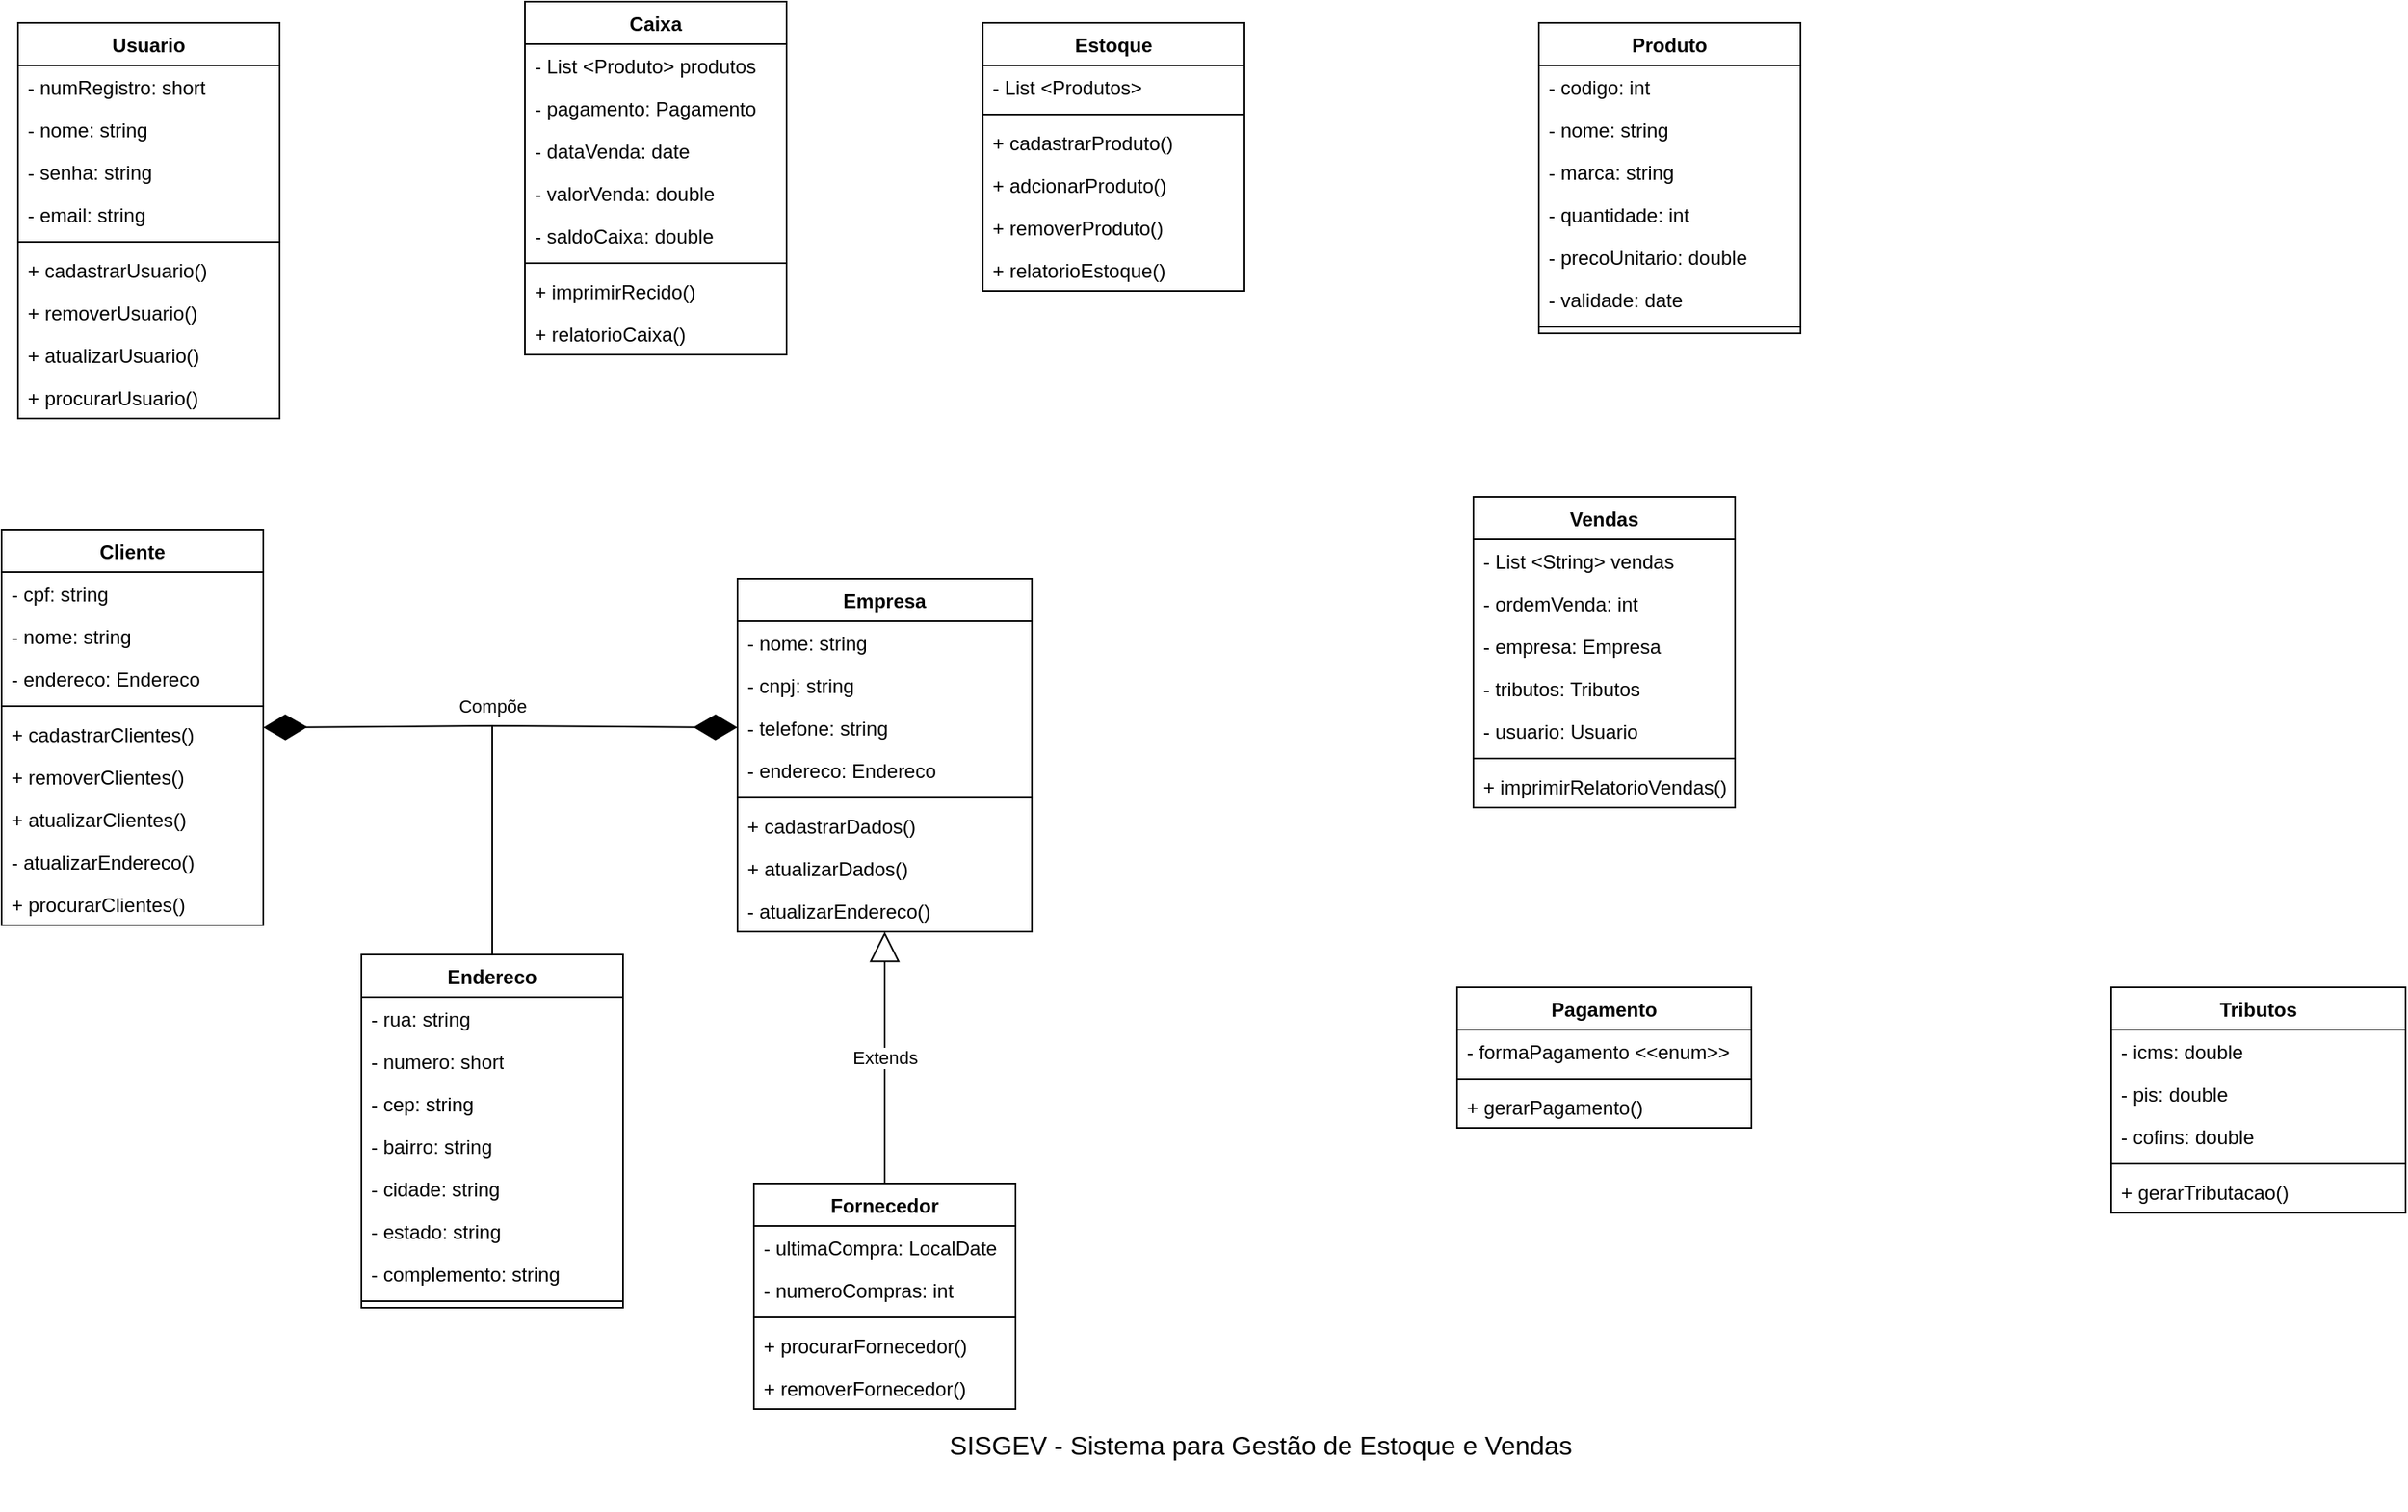 <mxfile version="24.2.5" type="device">
  <diagram name="Página-1" id="ttXTV0nuph1amWZl_N1X">
    <mxGraphModel dx="2022" dy="697" grid="1" gridSize="10" guides="1" tooltips="1" connect="1" arrows="1" fold="1" page="1" pageScale="1" pageWidth="827" pageHeight="1169" math="0" shadow="0">
      <root>
        <mxCell id="0" />
        <mxCell id="1" parent="0" />
        <mxCell id="R9EaCqI3CkqfUFcDq09_-9" value="Produto" style="swimlane;fontStyle=1;align=center;verticalAlign=top;childLayout=stackLayout;horizontal=1;startSize=26;horizontalStack=0;resizeParent=1;resizeParentMax=0;resizeLast=0;collapsible=1;marginBottom=0;whiteSpace=wrap;html=1;" parent="1" vertex="1">
          <mxGeometry x="170" y="40" width="160" height="190" as="geometry" />
        </mxCell>
        <mxCell id="R9EaCqI3CkqfUFcDq09_-10" value="- codigo: int" style="text;strokeColor=none;fillColor=none;align=left;verticalAlign=top;spacingLeft=4;spacingRight=4;overflow=hidden;rotatable=0;points=[[0,0.5],[1,0.5]];portConstraint=eastwest;whiteSpace=wrap;html=1;" parent="R9EaCqI3CkqfUFcDq09_-9" vertex="1">
          <mxGeometry y="26" width="160" height="26" as="geometry" />
        </mxCell>
        <mxCell id="R9EaCqI3CkqfUFcDq09_-13" value="- nome: string" style="text;strokeColor=none;fillColor=none;align=left;verticalAlign=top;spacingLeft=4;spacingRight=4;overflow=hidden;rotatable=0;points=[[0,0.5],[1,0.5]];portConstraint=eastwest;whiteSpace=wrap;html=1;" parent="R9EaCqI3CkqfUFcDq09_-9" vertex="1">
          <mxGeometry y="52" width="160" height="26" as="geometry" />
        </mxCell>
        <mxCell id="R9EaCqI3CkqfUFcDq09_-14" value="- marca: string" style="text;strokeColor=none;fillColor=none;align=left;verticalAlign=top;spacingLeft=4;spacingRight=4;overflow=hidden;rotatable=0;points=[[0,0.5],[1,0.5]];portConstraint=eastwest;whiteSpace=wrap;html=1;" parent="R9EaCqI3CkqfUFcDq09_-9" vertex="1">
          <mxGeometry y="78" width="160" height="26" as="geometry" />
        </mxCell>
        <mxCell id="R9EaCqI3CkqfUFcDq09_-15" value="- quantidade: int" style="text;strokeColor=none;fillColor=none;align=left;verticalAlign=top;spacingLeft=4;spacingRight=4;overflow=hidden;rotatable=0;points=[[0,0.5],[1,0.5]];portConstraint=eastwest;whiteSpace=wrap;html=1;" parent="R9EaCqI3CkqfUFcDq09_-9" vertex="1">
          <mxGeometry y="104" width="160" height="26" as="geometry" />
        </mxCell>
        <mxCell id="R9EaCqI3CkqfUFcDq09_-16" value="- precoUnitario: double" style="text;strokeColor=none;fillColor=none;align=left;verticalAlign=top;spacingLeft=4;spacingRight=4;overflow=hidden;rotatable=0;points=[[0,0.5],[1,0.5]];portConstraint=eastwest;whiteSpace=wrap;html=1;" parent="R9EaCqI3CkqfUFcDq09_-9" vertex="1">
          <mxGeometry y="130" width="160" height="26" as="geometry" />
        </mxCell>
        <mxCell id="R9EaCqI3CkqfUFcDq09_-17" value="- validade: date" style="text;strokeColor=none;fillColor=none;align=left;verticalAlign=top;spacingLeft=4;spacingRight=4;overflow=hidden;rotatable=0;points=[[0,0.5],[1,0.5]];portConstraint=eastwest;whiteSpace=wrap;html=1;" parent="R9EaCqI3CkqfUFcDq09_-9" vertex="1">
          <mxGeometry y="156" width="160" height="26" as="geometry" />
        </mxCell>
        <mxCell id="R9EaCqI3CkqfUFcDq09_-11" value="" style="line;strokeWidth=1;fillColor=none;align=left;verticalAlign=middle;spacingTop=-1;spacingLeft=3;spacingRight=3;rotatable=0;labelPosition=right;points=[];portConstraint=eastwest;strokeColor=inherit;" parent="R9EaCqI3CkqfUFcDq09_-9" vertex="1">
          <mxGeometry y="182" width="160" height="8" as="geometry" />
        </mxCell>
        <mxCell id="R9EaCqI3CkqfUFcDq09_-18" value="Estoque" style="swimlane;fontStyle=1;align=center;verticalAlign=top;childLayout=stackLayout;horizontal=1;startSize=26;horizontalStack=0;resizeParent=1;resizeParentMax=0;resizeLast=0;collapsible=1;marginBottom=0;whiteSpace=wrap;html=1;" parent="1" vertex="1">
          <mxGeometry x="-170" y="40" width="160" height="164" as="geometry" />
        </mxCell>
        <mxCell id="R9EaCqI3CkqfUFcDq09_-19" value="- List &amp;lt;Produtos&amp;gt;" style="text;strokeColor=none;fillColor=none;align=left;verticalAlign=top;spacingLeft=4;spacingRight=4;overflow=hidden;rotatable=0;points=[[0,0.5],[1,0.5]];portConstraint=eastwest;whiteSpace=wrap;html=1;" parent="R9EaCqI3CkqfUFcDq09_-18" vertex="1">
          <mxGeometry y="26" width="160" height="26" as="geometry" />
        </mxCell>
        <mxCell id="R9EaCqI3CkqfUFcDq09_-25" value="" style="line;strokeWidth=1;fillColor=none;align=left;verticalAlign=middle;spacingTop=-1;spacingLeft=3;spacingRight=3;rotatable=0;labelPosition=right;points=[];portConstraint=eastwest;strokeColor=inherit;" parent="R9EaCqI3CkqfUFcDq09_-18" vertex="1">
          <mxGeometry y="52" width="160" height="8" as="geometry" />
        </mxCell>
        <mxCell id="R9EaCqI3CkqfUFcDq09_-26" value="+ cadastrarProduto()" style="text;strokeColor=none;fillColor=none;align=left;verticalAlign=top;spacingLeft=4;spacingRight=4;overflow=hidden;rotatable=0;points=[[0,0.5],[1,0.5]];portConstraint=eastwest;whiteSpace=wrap;html=1;" parent="R9EaCqI3CkqfUFcDq09_-18" vertex="1">
          <mxGeometry y="60" width="160" height="26" as="geometry" />
        </mxCell>
        <mxCell id="R9EaCqI3CkqfUFcDq09_-27" value="+ adcionarProduto()" style="text;strokeColor=none;fillColor=none;align=left;verticalAlign=top;spacingLeft=4;spacingRight=4;overflow=hidden;rotatable=0;points=[[0,0.5],[1,0.5]];portConstraint=eastwest;whiteSpace=wrap;html=1;" parent="R9EaCqI3CkqfUFcDq09_-18" vertex="1">
          <mxGeometry y="86" width="160" height="26" as="geometry" />
        </mxCell>
        <mxCell id="R9EaCqI3CkqfUFcDq09_-28" value="+ removerProduto()" style="text;strokeColor=none;fillColor=none;align=left;verticalAlign=top;spacingLeft=4;spacingRight=4;overflow=hidden;rotatable=0;points=[[0,0.5],[1,0.5]];portConstraint=eastwest;whiteSpace=wrap;html=1;" parent="R9EaCqI3CkqfUFcDq09_-18" vertex="1">
          <mxGeometry y="112" width="160" height="26" as="geometry" />
        </mxCell>
        <mxCell id="R9EaCqI3CkqfUFcDq09_-29" value="+ relatorioEstoque()" style="text;strokeColor=none;fillColor=none;align=left;verticalAlign=top;spacingLeft=4;spacingRight=4;overflow=hidden;rotatable=0;points=[[0,0.5],[1,0.5]];portConstraint=eastwest;whiteSpace=wrap;html=1;" parent="R9EaCqI3CkqfUFcDq09_-18" vertex="1">
          <mxGeometry y="138" width="160" height="26" as="geometry" />
        </mxCell>
        <mxCell id="R9EaCqI3CkqfUFcDq09_-30" value="Vendas" style="swimlane;fontStyle=1;align=center;verticalAlign=top;childLayout=stackLayout;horizontal=1;startSize=26;horizontalStack=0;resizeParent=1;resizeParentMax=0;resizeLast=0;collapsible=1;marginBottom=0;whiteSpace=wrap;html=1;" parent="1" vertex="1">
          <mxGeometry x="130" y="330" width="160" height="190" as="geometry">
            <mxRectangle x="380" y="400" width="80" height="30" as="alternateBounds" />
          </mxGeometry>
        </mxCell>
        <mxCell id="R9EaCqI3CkqfUFcDq09_-31" value="- List &amp;lt;String&amp;gt; vendas&amp;nbsp;" style="text;strokeColor=none;fillColor=none;align=left;verticalAlign=top;spacingLeft=4;spacingRight=4;overflow=hidden;rotatable=0;points=[[0,0.5],[1,0.5]];portConstraint=eastwest;whiteSpace=wrap;html=1;" parent="R9EaCqI3CkqfUFcDq09_-30" vertex="1">
          <mxGeometry y="26" width="160" height="26" as="geometry" />
        </mxCell>
        <mxCell id="R9EaCqI3CkqfUFcDq09_-33" value="- ordemVenda: int" style="text;strokeColor=none;fillColor=none;align=left;verticalAlign=top;spacingLeft=4;spacingRight=4;overflow=hidden;rotatable=0;points=[[0,0.5],[1,0.5]];portConstraint=eastwest;whiteSpace=wrap;html=1;" parent="R9EaCqI3CkqfUFcDq09_-30" vertex="1">
          <mxGeometry y="52" width="160" height="26" as="geometry" />
        </mxCell>
        <mxCell id="R9EaCqI3CkqfUFcDq09_-103" value="- empresa: Empresa" style="text;strokeColor=none;fillColor=none;align=left;verticalAlign=top;spacingLeft=4;spacingRight=4;overflow=hidden;rotatable=0;points=[[0,0.5],[1,0.5]];portConstraint=eastwest;whiteSpace=wrap;html=1;" parent="R9EaCqI3CkqfUFcDq09_-30" vertex="1">
          <mxGeometry y="78" width="160" height="26" as="geometry" />
        </mxCell>
        <mxCell id="R9EaCqI3CkqfUFcDq09_-104" value="- tributos: Tributos" style="text;strokeColor=none;fillColor=none;align=left;verticalAlign=top;spacingLeft=4;spacingRight=4;overflow=hidden;rotatable=0;points=[[0,0.5],[1,0.5]];portConstraint=eastwest;whiteSpace=wrap;html=1;" parent="R9EaCqI3CkqfUFcDq09_-30" vertex="1">
          <mxGeometry y="104" width="160" height="26" as="geometry" />
        </mxCell>
        <mxCell id="R9EaCqI3CkqfUFcDq09_-105" value="- usuario: Usuario" style="text;strokeColor=none;fillColor=none;align=left;verticalAlign=top;spacingLeft=4;spacingRight=4;overflow=hidden;rotatable=0;points=[[0,0.5],[1,0.5]];portConstraint=eastwest;whiteSpace=wrap;html=1;" parent="R9EaCqI3CkqfUFcDq09_-30" vertex="1">
          <mxGeometry y="130" width="160" height="26" as="geometry" />
        </mxCell>
        <mxCell id="R9EaCqI3CkqfUFcDq09_-37" value="" style="line;strokeWidth=1;fillColor=none;align=left;verticalAlign=middle;spacingTop=-1;spacingLeft=3;spacingRight=3;rotatable=0;labelPosition=right;points=[];portConstraint=eastwest;strokeColor=inherit;" parent="R9EaCqI3CkqfUFcDq09_-30" vertex="1">
          <mxGeometry y="156" width="160" height="8" as="geometry" />
        </mxCell>
        <mxCell id="R9EaCqI3CkqfUFcDq09_-101" value="+ imprimirRelatorioVendas()" style="text;strokeColor=none;fillColor=none;align=left;verticalAlign=top;spacingLeft=4;spacingRight=4;overflow=hidden;rotatable=0;points=[[0,0.5],[1,0.5]];portConstraint=eastwest;whiteSpace=wrap;html=1;" parent="R9EaCqI3CkqfUFcDq09_-30" vertex="1">
          <mxGeometry y="164" width="160" height="26" as="geometry" />
        </mxCell>
        <mxCell id="R9EaCqI3CkqfUFcDq09_-38" value="Usuario" style="swimlane;fontStyle=1;align=center;verticalAlign=top;childLayout=stackLayout;horizontal=1;startSize=26;horizontalStack=0;resizeParent=1;resizeParentMax=0;resizeLast=0;collapsible=1;marginBottom=0;whiteSpace=wrap;html=1;" parent="1" vertex="1">
          <mxGeometry x="-760" y="40" width="160" height="242" as="geometry" />
        </mxCell>
        <mxCell id="R9EaCqI3CkqfUFcDq09_-39" value="- numRegistro: short" style="text;strokeColor=none;fillColor=none;align=left;verticalAlign=top;spacingLeft=4;spacingRight=4;overflow=hidden;rotatable=0;points=[[0,0.5],[1,0.5]];portConstraint=eastwest;whiteSpace=wrap;html=1;" parent="R9EaCqI3CkqfUFcDq09_-38" vertex="1">
          <mxGeometry y="26" width="160" height="26" as="geometry" />
        </mxCell>
        <mxCell id="R9EaCqI3CkqfUFcDq09_-40" value="- nome: string" style="text;strokeColor=none;fillColor=none;align=left;verticalAlign=top;spacingLeft=4;spacingRight=4;overflow=hidden;rotatable=0;points=[[0,0.5],[1,0.5]];portConstraint=eastwest;whiteSpace=wrap;html=1;" parent="R9EaCqI3CkqfUFcDq09_-38" vertex="1">
          <mxGeometry y="52" width="160" height="26" as="geometry" />
        </mxCell>
        <mxCell id="R9EaCqI3CkqfUFcDq09_-41" value="- senha: string" style="text;strokeColor=none;fillColor=none;align=left;verticalAlign=top;spacingLeft=4;spacingRight=4;overflow=hidden;rotatable=0;points=[[0,0.5],[1,0.5]];portConstraint=eastwest;whiteSpace=wrap;html=1;" parent="R9EaCqI3CkqfUFcDq09_-38" vertex="1">
          <mxGeometry y="78" width="160" height="26" as="geometry" />
        </mxCell>
        <mxCell id="R9EaCqI3CkqfUFcDq09_-42" value="- email: string" style="text;strokeColor=none;fillColor=none;align=left;verticalAlign=top;spacingLeft=4;spacingRight=4;overflow=hidden;rotatable=0;points=[[0,0.5],[1,0.5]];portConstraint=eastwest;whiteSpace=wrap;html=1;" parent="R9EaCqI3CkqfUFcDq09_-38" vertex="1">
          <mxGeometry y="104" width="160" height="26" as="geometry" />
        </mxCell>
        <mxCell id="R9EaCqI3CkqfUFcDq09_-45" value="" style="line;strokeWidth=1;fillColor=none;align=left;verticalAlign=middle;spacingTop=-1;spacingLeft=3;spacingRight=3;rotatable=0;labelPosition=right;points=[];portConstraint=eastwest;strokeColor=inherit;" parent="R9EaCqI3CkqfUFcDq09_-38" vertex="1">
          <mxGeometry y="130" width="160" height="8" as="geometry" />
        </mxCell>
        <mxCell id="R9EaCqI3CkqfUFcDq09_-44" value="+ cadastrarUsuario()" style="text;strokeColor=none;fillColor=none;align=left;verticalAlign=top;spacingLeft=4;spacingRight=4;overflow=hidden;rotatable=0;points=[[0,0.5],[1,0.5]];portConstraint=eastwest;whiteSpace=wrap;html=1;" parent="R9EaCqI3CkqfUFcDq09_-38" vertex="1">
          <mxGeometry y="138" width="160" height="26" as="geometry" />
        </mxCell>
        <mxCell id="R9EaCqI3CkqfUFcDq09_-47" value="+ removerUsuario()" style="text;strokeColor=none;fillColor=none;align=left;verticalAlign=top;spacingLeft=4;spacingRight=4;overflow=hidden;rotatable=0;points=[[0,0.5],[1,0.5]];portConstraint=eastwest;whiteSpace=wrap;html=1;" parent="R9EaCqI3CkqfUFcDq09_-38" vertex="1">
          <mxGeometry y="164" width="160" height="26" as="geometry" />
        </mxCell>
        <mxCell id="wmjHUuSEua3p-m9nZobe-1" value="+ atualizarUsuario()" style="text;strokeColor=none;fillColor=none;align=left;verticalAlign=top;spacingLeft=4;spacingRight=4;overflow=hidden;rotatable=0;points=[[0,0.5],[1,0.5]];portConstraint=eastwest;whiteSpace=wrap;html=1;" vertex="1" parent="R9EaCqI3CkqfUFcDq09_-38">
          <mxGeometry y="190" width="160" height="26" as="geometry" />
        </mxCell>
        <mxCell id="wmjHUuSEua3p-m9nZobe-2" value="+ procurarUsuario()" style="text;strokeColor=none;fillColor=none;align=left;verticalAlign=top;spacingLeft=4;spacingRight=4;overflow=hidden;rotatable=0;points=[[0,0.5],[1,0.5]];portConstraint=eastwest;whiteSpace=wrap;html=1;" vertex="1" parent="R9EaCqI3CkqfUFcDq09_-38">
          <mxGeometry y="216" width="160" height="26" as="geometry" />
        </mxCell>
        <mxCell id="R9EaCqI3CkqfUFcDq09_-48" value="Caixa" style="swimlane;fontStyle=1;align=center;verticalAlign=top;childLayout=stackLayout;horizontal=1;startSize=26;horizontalStack=0;resizeParent=1;resizeParentMax=0;resizeLast=0;collapsible=1;marginBottom=0;whiteSpace=wrap;html=1;" parent="1" vertex="1">
          <mxGeometry x="-450" y="27" width="160" height="216" as="geometry" />
        </mxCell>
        <mxCell id="R9EaCqI3CkqfUFcDq09_-32" value="- List &amp;lt;Produto&amp;gt; produtos" style="text;strokeColor=none;fillColor=none;align=left;verticalAlign=top;spacingLeft=4;spacingRight=4;overflow=hidden;rotatable=0;points=[[0,0.5],[1,0.5]];portConstraint=eastwest;whiteSpace=wrap;html=1;" parent="R9EaCqI3CkqfUFcDq09_-48" vertex="1">
          <mxGeometry y="26" width="160" height="26" as="geometry" />
        </mxCell>
        <mxCell id="R9EaCqI3CkqfUFcDq09_-102" value="- pagamento: Pagamento" style="text;strokeColor=none;fillColor=none;align=left;verticalAlign=top;spacingLeft=4;spacingRight=4;overflow=hidden;rotatable=0;points=[[0,0.5],[1,0.5]];portConstraint=eastwest;whiteSpace=wrap;html=1;" parent="R9EaCqI3CkqfUFcDq09_-48" vertex="1">
          <mxGeometry y="52" width="160" height="26" as="geometry" />
        </mxCell>
        <mxCell id="R9EaCqI3CkqfUFcDq09_-107" value="- dataVenda: date" style="text;strokeColor=none;fillColor=none;align=left;verticalAlign=top;spacingLeft=4;spacingRight=4;overflow=hidden;rotatable=0;points=[[0,0.5],[1,0.5]];portConstraint=eastwest;whiteSpace=wrap;html=1;" parent="R9EaCqI3CkqfUFcDq09_-48" vertex="1">
          <mxGeometry y="78" width="160" height="26" as="geometry" />
        </mxCell>
        <mxCell id="R9EaCqI3CkqfUFcDq09_-106" value="- valorVenda: double" style="text;strokeColor=none;fillColor=none;align=left;verticalAlign=top;spacingLeft=4;spacingRight=4;overflow=hidden;rotatable=0;points=[[0,0.5],[1,0.5]];portConstraint=eastwest;whiteSpace=wrap;html=1;" parent="R9EaCqI3CkqfUFcDq09_-48" vertex="1">
          <mxGeometry y="104" width="160" height="26" as="geometry" />
        </mxCell>
        <mxCell id="R9EaCqI3CkqfUFcDq09_-49" value="- saldoCaixa: double" style="text;strokeColor=none;fillColor=none;align=left;verticalAlign=top;spacingLeft=4;spacingRight=4;overflow=hidden;rotatable=0;points=[[0,0.5],[1,0.5]];portConstraint=eastwest;whiteSpace=wrap;html=1;" parent="R9EaCqI3CkqfUFcDq09_-48" vertex="1">
          <mxGeometry y="130" width="160" height="26" as="geometry" />
        </mxCell>
        <mxCell id="R9EaCqI3CkqfUFcDq09_-53" value="" style="line;strokeWidth=1;fillColor=none;align=left;verticalAlign=middle;spacingTop=-1;spacingLeft=3;spacingRight=3;rotatable=0;labelPosition=right;points=[];portConstraint=eastwest;strokeColor=inherit;" parent="R9EaCqI3CkqfUFcDq09_-48" vertex="1">
          <mxGeometry y="156" width="160" height="8" as="geometry" />
        </mxCell>
        <mxCell id="R9EaCqI3CkqfUFcDq09_-100" value="+ imprimirRecido()" style="text;strokeColor=none;fillColor=none;align=left;verticalAlign=top;spacingLeft=4;spacingRight=4;overflow=hidden;rotatable=0;points=[[0,0.5],[1,0.5]];portConstraint=eastwest;whiteSpace=wrap;html=1;" parent="R9EaCqI3CkqfUFcDq09_-48" vertex="1">
          <mxGeometry y="164" width="160" height="26" as="geometry" />
        </mxCell>
        <mxCell id="R9EaCqI3CkqfUFcDq09_-54" value="+ relatorioCaixa()" style="text;strokeColor=none;fillColor=none;align=left;verticalAlign=top;spacingLeft=4;spacingRight=4;overflow=hidden;rotatable=0;points=[[0,0.5],[1,0.5]];portConstraint=eastwest;whiteSpace=wrap;html=1;" parent="R9EaCqI3CkqfUFcDq09_-48" vertex="1">
          <mxGeometry y="190" width="160" height="26" as="geometry" />
        </mxCell>
        <mxCell id="R9EaCqI3CkqfUFcDq09_-56" value="Empresa" style="swimlane;fontStyle=1;align=center;verticalAlign=top;childLayout=stackLayout;horizontal=1;startSize=26;horizontalStack=0;resizeParent=1;resizeParentMax=0;resizeLast=0;collapsible=1;marginBottom=0;whiteSpace=wrap;html=1;" parent="1" vertex="1">
          <mxGeometry x="-320" y="380" width="180" height="216" as="geometry" />
        </mxCell>
        <mxCell id="wmjHUuSEua3p-m9nZobe-8" value="- nome: string" style="text;strokeColor=none;fillColor=none;align=left;verticalAlign=top;spacingLeft=4;spacingRight=4;overflow=hidden;rotatable=0;points=[[0,0.5],[1,0.5]];portConstraint=eastwest;whiteSpace=wrap;html=1;" vertex="1" parent="R9EaCqI3CkqfUFcDq09_-56">
          <mxGeometry y="26" width="180" height="26" as="geometry" />
        </mxCell>
        <mxCell id="R9EaCqI3CkqfUFcDq09_-57" value="- cnpj: string" style="text;strokeColor=none;fillColor=none;align=left;verticalAlign=top;spacingLeft=4;spacingRight=4;overflow=hidden;rotatable=0;points=[[0,0.5],[1,0.5]];portConstraint=eastwest;whiteSpace=wrap;html=1;" parent="R9EaCqI3CkqfUFcDq09_-56" vertex="1">
          <mxGeometry y="52" width="180" height="26" as="geometry" />
        </mxCell>
        <mxCell id="R9EaCqI3CkqfUFcDq09_-61" value="- telefone: string" style="text;strokeColor=none;fillColor=none;align=left;verticalAlign=top;spacingLeft=4;spacingRight=4;overflow=hidden;rotatable=0;points=[[0,0.5],[1,0.5]];portConstraint=eastwest;whiteSpace=wrap;html=1;" parent="R9EaCqI3CkqfUFcDq09_-56" vertex="1">
          <mxGeometry y="78" width="180" height="26" as="geometry" />
        </mxCell>
        <mxCell id="R9EaCqI3CkqfUFcDq09_-62" value="- endereco: Endereco" style="text;strokeColor=none;fillColor=none;align=left;verticalAlign=top;spacingLeft=4;spacingRight=4;overflow=hidden;rotatable=0;points=[[0,0.5],[1,0.5]];portConstraint=eastwest;whiteSpace=wrap;html=1;" parent="R9EaCqI3CkqfUFcDq09_-56" vertex="1">
          <mxGeometry y="104" width="180" height="26" as="geometry" />
        </mxCell>
        <mxCell id="R9EaCqI3CkqfUFcDq09_-58" value="" style="line;strokeWidth=1;fillColor=none;align=left;verticalAlign=middle;spacingTop=-1;spacingLeft=3;spacingRight=3;rotatable=0;labelPosition=right;points=[];portConstraint=eastwest;strokeColor=inherit;" parent="R9EaCqI3CkqfUFcDq09_-56" vertex="1">
          <mxGeometry y="130" width="180" height="8" as="geometry" />
        </mxCell>
        <mxCell id="wmjHUuSEua3p-m9nZobe-3" value="+ cadastrarDados()" style="text;strokeColor=none;fillColor=none;align=left;verticalAlign=top;spacingLeft=4;spacingRight=4;overflow=hidden;rotatable=0;points=[[0,0.5],[1,0.5]];portConstraint=eastwest;whiteSpace=wrap;html=1;" vertex="1" parent="R9EaCqI3CkqfUFcDq09_-56">
          <mxGeometry y="138" width="180" height="26" as="geometry" />
        </mxCell>
        <mxCell id="wmjHUuSEua3p-m9nZobe-5" value="+ atualizarDados&lt;span style=&quot;background-color: initial;&quot;&gt;()&lt;/span&gt;" style="text;strokeColor=none;fillColor=none;align=left;verticalAlign=top;spacingLeft=4;spacingRight=4;overflow=hidden;rotatable=0;points=[[0,0.5],[1,0.5]];portConstraint=eastwest;whiteSpace=wrap;html=1;" vertex="1" parent="R9EaCqI3CkqfUFcDq09_-56">
          <mxGeometry y="164" width="180" height="26" as="geometry" />
        </mxCell>
        <mxCell id="wmjHUuSEua3p-m9nZobe-21" value="-&lt;span style=&quot;background-color: initial;&quot;&gt;&amp;nbsp;atualizarEndereco()&lt;/span&gt;" style="text;strokeColor=none;fillColor=none;align=left;verticalAlign=top;spacingLeft=4;spacingRight=4;overflow=hidden;rotatable=0;points=[[0,0.5],[1,0.5]];portConstraint=eastwest;whiteSpace=wrap;html=1;" vertex="1" parent="R9EaCqI3CkqfUFcDq09_-56">
          <mxGeometry y="190" width="180" height="26" as="geometry" />
        </mxCell>
        <mxCell id="R9EaCqI3CkqfUFcDq09_-60" value="&lt;div style=&quot;font-size: 16px;&quot;&gt;SISGEV - Sistema para Gestão de Estoque e Vendas&lt;/div&gt;&lt;div style=&quot;font-size: 16px;&quot;&gt;&lt;br style=&quot;font-size: 16px;&quot;&gt;&lt;/div&gt;" style="text;html=1;align=center;verticalAlign=middle;whiteSpace=wrap;rounded=0;fontSize=16;" parent="1" vertex="1">
          <mxGeometry x="-300" y="890" width="600" height="60" as="geometry" />
        </mxCell>
        <mxCell id="R9EaCqI3CkqfUFcDq09_-69" value="Endereco" style="swimlane;fontStyle=1;align=center;verticalAlign=top;childLayout=stackLayout;horizontal=1;startSize=26;horizontalStack=0;resizeParent=1;resizeParentMax=0;resizeLast=0;collapsible=1;marginBottom=0;whiteSpace=wrap;html=1;" parent="1" vertex="1">
          <mxGeometry x="-550" y="610" width="160" height="216" as="geometry">
            <mxRectangle x="380" y="400" width="80" height="30" as="alternateBounds" />
          </mxGeometry>
        </mxCell>
        <mxCell id="R9EaCqI3CkqfUFcDq09_-70" value="- rua: string&amp;nbsp;" style="text;strokeColor=none;fillColor=none;align=left;verticalAlign=top;spacingLeft=4;spacingRight=4;overflow=hidden;rotatable=0;points=[[0,0.5],[1,0.5]];portConstraint=eastwest;whiteSpace=wrap;html=1;" parent="R9EaCqI3CkqfUFcDq09_-69" vertex="1">
          <mxGeometry y="26" width="160" height="26" as="geometry" />
        </mxCell>
        <mxCell id="R9EaCqI3CkqfUFcDq09_-71" value="- numero: short" style="text;strokeColor=none;fillColor=none;align=left;verticalAlign=top;spacingLeft=4;spacingRight=4;overflow=hidden;rotatable=0;points=[[0,0.5],[1,0.5]];portConstraint=eastwest;whiteSpace=wrap;html=1;" parent="R9EaCqI3CkqfUFcDq09_-69" vertex="1">
          <mxGeometry y="52" width="160" height="26" as="geometry" />
        </mxCell>
        <mxCell id="R9EaCqI3CkqfUFcDq09_-72" value="- cep: string" style="text;strokeColor=none;fillColor=none;align=left;verticalAlign=top;spacingLeft=4;spacingRight=4;overflow=hidden;rotatable=0;points=[[0,0.5],[1,0.5]];portConstraint=eastwest;whiteSpace=wrap;html=1;" parent="R9EaCqI3CkqfUFcDq09_-69" vertex="1">
          <mxGeometry y="78" width="160" height="26" as="geometry" />
        </mxCell>
        <mxCell id="R9EaCqI3CkqfUFcDq09_-73" value="- bairro: string" style="text;strokeColor=none;fillColor=none;align=left;verticalAlign=top;spacingLeft=4;spacingRight=4;overflow=hidden;rotatable=0;points=[[0,0.5],[1,0.5]];portConstraint=eastwest;whiteSpace=wrap;html=1;" parent="R9EaCqI3CkqfUFcDq09_-69" vertex="1">
          <mxGeometry y="104" width="160" height="26" as="geometry" />
        </mxCell>
        <mxCell id="R9EaCqI3CkqfUFcDq09_-74" value="- cidade: string" style="text;strokeColor=none;fillColor=none;align=left;verticalAlign=top;spacingLeft=4;spacingRight=4;overflow=hidden;rotatable=0;points=[[0,0.5],[1,0.5]];portConstraint=eastwest;whiteSpace=wrap;html=1;" parent="R9EaCqI3CkqfUFcDq09_-69" vertex="1">
          <mxGeometry y="130" width="160" height="26" as="geometry" />
        </mxCell>
        <mxCell id="R9EaCqI3CkqfUFcDq09_-75" value="- estado: string" style="text;strokeColor=none;fillColor=none;align=left;verticalAlign=top;spacingLeft=4;spacingRight=4;overflow=hidden;rotatable=0;points=[[0,0.5],[1,0.5]];portConstraint=eastwest;whiteSpace=wrap;html=1;" parent="R9EaCqI3CkqfUFcDq09_-69" vertex="1">
          <mxGeometry y="156" width="160" height="26" as="geometry" />
        </mxCell>
        <mxCell id="R9EaCqI3CkqfUFcDq09_-77" value="- complemento: string" style="text;strokeColor=none;fillColor=none;align=left;verticalAlign=top;spacingLeft=4;spacingRight=4;overflow=hidden;rotatable=0;points=[[0,0.5],[1,0.5]];portConstraint=eastwest;whiteSpace=wrap;html=1;" parent="R9EaCqI3CkqfUFcDq09_-69" vertex="1">
          <mxGeometry y="182" width="160" height="26" as="geometry" />
        </mxCell>
        <mxCell id="R9EaCqI3CkqfUFcDq09_-76" value="" style="line;strokeWidth=1;fillColor=none;align=left;verticalAlign=middle;spacingTop=-1;spacingLeft=3;spacingRight=3;rotatable=0;labelPosition=right;points=[];portConstraint=eastwest;strokeColor=inherit;" parent="R9EaCqI3CkqfUFcDq09_-69" vertex="1">
          <mxGeometry y="208" width="160" height="8" as="geometry" />
        </mxCell>
        <mxCell id="R9EaCqI3CkqfUFcDq09_-78" value="Pagamento" style="swimlane;fontStyle=1;align=center;verticalAlign=top;childLayout=stackLayout;horizontal=1;startSize=26;horizontalStack=0;resizeParent=1;resizeParentMax=0;resizeLast=0;collapsible=1;marginBottom=0;whiteSpace=wrap;html=1;" parent="1" vertex="1">
          <mxGeometry x="120" y="630" width="180" height="86" as="geometry" />
        </mxCell>
        <mxCell id="R9EaCqI3CkqfUFcDq09_-79" value="- formaPagamento &amp;lt;&amp;lt;enum&amp;gt;&amp;gt;" style="text;strokeColor=none;fillColor=none;align=left;verticalAlign=top;spacingLeft=4;spacingRight=4;overflow=hidden;rotatable=0;points=[[0,0.5],[1,0.5]];portConstraint=eastwest;whiteSpace=wrap;html=1;" parent="R9EaCqI3CkqfUFcDq09_-78" vertex="1">
          <mxGeometry y="26" width="180" height="26" as="geometry" />
        </mxCell>
        <mxCell id="R9EaCqI3CkqfUFcDq09_-80" value="" style="line;strokeWidth=1;fillColor=none;align=left;verticalAlign=middle;spacingTop=-1;spacingLeft=3;spacingRight=3;rotatable=0;labelPosition=right;points=[];portConstraint=eastwest;strokeColor=inherit;" parent="R9EaCqI3CkqfUFcDq09_-78" vertex="1">
          <mxGeometry y="52" width="180" height="8" as="geometry" />
        </mxCell>
        <mxCell id="R9EaCqI3CkqfUFcDq09_-82" value="+ gerarPagamento()" style="text;strokeColor=none;fillColor=none;align=left;verticalAlign=top;spacingLeft=4;spacingRight=4;overflow=hidden;rotatable=0;points=[[0,0.5],[1,0.5]];portConstraint=eastwest;whiteSpace=wrap;html=1;" parent="R9EaCqI3CkqfUFcDq09_-78" vertex="1">
          <mxGeometry y="60" width="180" height="26" as="geometry" />
        </mxCell>
        <mxCell id="R9EaCqI3CkqfUFcDq09_-83" value="Fornecedor" style="swimlane;fontStyle=1;align=center;verticalAlign=top;childLayout=stackLayout;horizontal=1;startSize=26;horizontalStack=0;resizeParent=1;resizeParentMax=0;resizeLast=0;collapsible=1;marginBottom=0;whiteSpace=wrap;html=1;" parent="1" vertex="1">
          <mxGeometry x="-310" y="750" width="160" height="138" as="geometry" />
        </mxCell>
        <mxCell id="R9EaCqI3CkqfUFcDq09_-86" value="- ultimaCompra: LocalDate" style="text;strokeColor=none;fillColor=none;align=left;verticalAlign=top;spacingLeft=4;spacingRight=4;overflow=hidden;rotatable=0;points=[[0,0.5],[1,0.5]];portConstraint=eastwest;whiteSpace=wrap;html=1;" parent="R9EaCqI3CkqfUFcDq09_-83" vertex="1">
          <mxGeometry y="26" width="160" height="26" as="geometry" />
        </mxCell>
        <mxCell id="wmjHUuSEua3p-m9nZobe-16" value="- numeroCompras: int" style="text;strokeColor=none;fillColor=none;align=left;verticalAlign=top;spacingLeft=4;spacingRight=4;overflow=hidden;rotatable=0;points=[[0,0.5],[1,0.5]];portConstraint=eastwest;whiteSpace=wrap;html=1;" vertex="1" parent="R9EaCqI3CkqfUFcDq09_-83">
          <mxGeometry y="52" width="160" height="26" as="geometry" />
        </mxCell>
        <mxCell id="R9EaCqI3CkqfUFcDq09_-87" value="" style="line;strokeWidth=1;fillColor=none;align=left;verticalAlign=middle;spacingTop=-1;spacingLeft=3;spacingRight=3;rotatable=0;labelPosition=right;points=[];portConstraint=eastwest;strokeColor=inherit;" parent="R9EaCqI3CkqfUFcDq09_-83" vertex="1">
          <mxGeometry y="78" width="160" height="8" as="geometry" />
        </mxCell>
        <mxCell id="wmjHUuSEua3p-m9nZobe-6" value="+ procurarFornecedor()" style="text;strokeColor=none;fillColor=none;align=left;verticalAlign=top;spacingLeft=4;spacingRight=4;overflow=hidden;rotatable=0;points=[[0,0.5],[1,0.5]];portConstraint=eastwest;whiteSpace=wrap;html=1;" vertex="1" parent="R9EaCqI3CkqfUFcDq09_-83">
          <mxGeometry y="86" width="160" height="26" as="geometry" />
        </mxCell>
        <mxCell id="wmjHUuSEua3p-m9nZobe-4" value="+ removerFornecedor()" style="text;strokeColor=none;fillColor=none;align=left;verticalAlign=top;spacingLeft=4;spacingRight=4;overflow=hidden;rotatable=0;points=[[0,0.5],[1,0.5]];portConstraint=eastwest;whiteSpace=wrap;html=1;" vertex="1" parent="R9EaCqI3CkqfUFcDq09_-83">
          <mxGeometry y="112" width="160" height="26" as="geometry" />
        </mxCell>
        <mxCell id="R9EaCqI3CkqfUFcDq09_-94" value="Tributos" style="swimlane;fontStyle=1;align=center;verticalAlign=top;childLayout=stackLayout;horizontal=1;startSize=26;horizontalStack=0;resizeParent=1;resizeParentMax=0;resizeLast=0;collapsible=1;marginBottom=0;whiteSpace=wrap;html=1;" parent="1" vertex="1">
          <mxGeometry x="520" y="630" width="180" height="138" as="geometry" />
        </mxCell>
        <mxCell id="R9EaCqI3CkqfUFcDq09_-95" value="- icms: double" style="text;strokeColor=none;fillColor=none;align=left;verticalAlign=top;spacingLeft=4;spacingRight=4;overflow=hidden;rotatable=0;points=[[0,0.5],[1,0.5]];portConstraint=eastwest;whiteSpace=wrap;html=1;" parent="R9EaCqI3CkqfUFcDq09_-94" vertex="1">
          <mxGeometry y="26" width="180" height="26" as="geometry" />
        </mxCell>
        <mxCell id="R9EaCqI3CkqfUFcDq09_-98" value="- pis: double" style="text;strokeColor=none;fillColor=none;align=left;verticalAlign=top;spacingLeft=4;spacingRight=4;overflow=hidden;rotatable=0;points=[[0,0.5],[1,0.5]];portConstraint=eastwest;whiteSpace=wrap;html=1;" parent="R9EaCqI3CkqfUFcDq09_-94" vertex="1">
          <mxGeometry y="52" width="180" height="26" as="geometry" />
        </mxCell>
        <mxCell id="R9EaCqI3CkqfUFcDq09_-99" value="- cofins: double" style="text;strokeColor=none;fillColor=none;align=left;verticalAlign=top;spacingLeft=4;spacingRight=4;overflow=hidden;rotatable=0;points=[[0,0.5],[1,0.5]];portConstraint=eastwest;whiteSpace=wrap;html=1;" parent="R9EaCqI3CkqfUFcDq09_-94" vertex="1">
          <mxGeometry y="78" width="180" height="26" as="geometry" />
        </mxCell>
        <mxCell id="R9EaCqI3CkqfUFcDq09_-96" value="" style="line;strokeWidth=1;fillColor=none;align=left;verticalAlign=middle;spacingTop=-1;spacingLeft=3;spacingRight=3;rotatable=0;labelPosition=right;points=[];portConstraint=eastwest;strokeColor=inherit;" parent="R9EaCqI3CkqfUFcDq09_-94" vertex="1">
          <mxGeometry y="104" width="180" height="8" as="geometry" />
        </mxCell>
        <mxCell id="R9EaCqI3CkqfUFcDq09_-97" value="+ gerarTributacao()" style="text;strokeColor=none;fillColor=none;align=left;verticalAlign=top;spacingLeft=4;spacingRight=4;overflow=hidden;rotatable=0;points=[[0,0.5],[1,0.5]];portConstraint=eastwest;whiteSpace=wrap;html=1;" parent="R9EaCqI3CkqfUFcDq09_-94" vertex="1">
          <mxGeometry y="112" width="180" height="26" as="geometry" />
        </mxCell>
        <mxCell id="R9EaCqI3CkqfUFcDq09_-108" value="Cliente" style="swimlane;fontStyle=1;align=center;verticalAlign=top;childLayout=stackLayout;horizontal=1;startSize=26;horizontalStack=0;resizeParent=1;resizeParentMax=0;resizeLast=0;collapsible=1;marginBottom=0;whiteSpace=wrap;html=1;" parent="1" vertex="1">
          <mxGeometry x="-770" y="350" width="160" height="242" as="geometry" />
        </mxCell>
        <mxCell id="R9EaCqI3CkqfUFcDq09_-109" value="- cpf: string" style="text;strokeColor=none;fillColor=none;align=left;verticalAlign=top;spacingLeft=4;spacingRight=4;overflow=hidden;rotatable=0;points=[[0,0.5],[1,0.5]];portConstraint=eastwest;whiteSpace=wrap;html=1;" parent="R9EaCqI3CkqfUFcDq09_-108" vertex="1">
          <mxGeometry y="26" width="160" height="26" as="geometry" />
        </mxCell>
        <mxCell id="R9EaCqI3CkqfUFcDq09_-110" value="- nome: string" style="text;strokeColor=none;fillColor=none;align=left;verticalAlign=top;spacingLeft=4;spacingRight=4;overflow=hidden;rotatable=0;points=[[0,0.5],[1,0.5]];portConstraint=eastwest;whiteSpace=wrap;html=1;" parent="R9EaCqI3CkqfUFcDq09_-108" vertex="1">
          <mxGeometry y="52" width="160" height="26" as="geometry" />
        </mxCell>
        <mxCell id="R9EaCqI3CkqfUFcDq09_-112" value="- endereco: Endereco" style="text;strokeColor=none;fillColor=none;align=left;verticalAlign=top;spacingLeft=4;spacingRight=4;overflow=hidden;rotatable=0;points=[[0,0.5],[1,0.5]];portConstraint=eastwest;whiteSpace=wrap;html=1;" parent="R9EaCqI3CkqfUFcDq09_-108" vertex="1">
          <mxGeometry y="78" width="160" height="26" as="geometry" />
        </mxCell>
        <mxCell id="R9EaCqI3CkqfUFcDq09_-115" value="" style="line;strokeWidth=1;fillColor=none;align=left;verticalAlign=middle;spacingTop=-1;spacingLeft=3;spacingRight=3;rotatable=0;labelPosition=right;points=[];portConstraint=eastwest;strokeColor=inherit;" parent="R9EaCqI3CkqfUFcDq09_-108" vertex="1">
          <mxGeometry y="104" width="160" height="8" as="geometry" />
        </mxCell>
        <mxCell id="R9EaCqI3CkqfUFcDq09_-116" value="+ cadastrarClientes()" style="text;strokeColor=none;fillColor=none;align=left;verticalAlign=top;spacingLeft=4;spacingRight=4;overflow=hidden;rotatable=0;points=[[0,0.5],[1,0.5]];portConstraint=eastwest;whiteSpace=wrap;html=1;" parent="R9EaCqI3CkqfUFcDq09_-108" vertex="1">
          <mxGeometry y="112" width="160" height="26" as="geometry" />
        </mxCell>
        <mxCell id="wmjHUuSEua3p-m9nZobe-17" value="+ removerClientes()" style="text;strokeColor=none;fillColor=none;align=left;verticalAlign=top;spacingLeft=4;spacingRight=4;overflow=hidden;rotatable=0;points=[[0,0.5],[1,0.5]];portConstraint=eastwest;whiteSpace=wrap;html=1;" vertex="1" parent="R9EaCqI3CkqfUFcDq09_-108">
          <mxGeometry y="138" width="160" height="26" as="geometry" />
        </mxCell>
        <mxCell id="wmjHUuSEua3p-m9nZobe-18" value="+ atualizarClientes()" style="text;strokeColor=none;fillColor=none;align=left;verticalAlign=top;spacingLeft=4;spacingRight=4;overflow=hidden;rotatable=0;points=[[0,0.5],[1,0.5]];portConstraint=eastwest;whiteSpace=wrap;html=1;" vertex="1" parent="R9EaCqI3CkqfUFcDq09_-108">
          <mxGeometry y="164" width="160" height="26" as="geometry" />
        </mxCell>
        <mxCell id="wmjHUuSEua3p-m9nZobe-20" value="- atualizarEndereco()" style="text;strokeColor=none;fillColor=none;align=left;verticalAlign=top;spacingLeft=4;spacingRight=4;overflow=hidden;rotatable=0;points=[[0,0.5],[1,0.5]];portConstraint=eastwest;whiteSpace=wrap;html=1;" vertex="1" parent="R9EaCqI3CkqfUFcDq09_-108">
          <mxGeometry y="190" width="160" height="26" as="geometry" />
        </mxCell>
        <mxCell id="wmjHUuSEua3p-m9nZobe-19" value="+ procurarClientes()" style="text;strokeColor=none;fillColor=none;align=left;verticalAlign=top;spacingLeft=4;spacingRight=4;overflow=hidden;rotatable=0;points=[[0,0.5],[1,0.5]];portConstraint=eastwest;whiteSpace=wrap;html=1;" vertex="1" parent="R9EaCqI3CkqfUFcDq09_-108">
          <mxGeometry y="216" width="160" height="26" as="geometry" />
        </mxCell>
        <mxCell id="wmjHUuSEua3p-m9nZobe-11" value="" style="endArrow=diamondThin;endFill=1;endSize=24;html=1;rounded=0;entryX=0;entryY=0.5;entryDx=0;entryDy=0;exitX=0.5;exitY=0;exitDx=0;exitDy=0;" edge="1" parent="1" source="R9EaCqI3CkqfUFcDq09_-69" target="R9EaCqI3CkqfUFcDq09_-61">
          <mxGeometry width="160" relative="1" as="geometry">
            <mxPoint x="-530" y="514" as="sourcePoint" />
            <mxPoint x="-370" y="514" as="targetPoint" />
            <Array as="points">
              <mxPoint x="-470" y="470" />
            </Array>
          </mxGeometry>
        </mxCell>
        <mxCell id="wmjHUuSEua3p-m9nZobe-12" value="Compõe" style="edgeLabel;html=1;align=center;verticalAlign=middle;resizable=0;points=[];" vertex="1" connectable="0" parent="wmjHUuSEua3p-m9nZobe-11">
          <mxGeometry x="-0.022" relative="1" as="geometry">
            <mxPoint x="-2" y="-12" as="offset" />
          </mxGeometry>
        </mxCell>
        <mxCell id="wmjHUuSEua3p-m9nZobe-14" value="" style="endArrow=diamondThin;endFill=1;endSize=24;html=1;rounded=0;entryX=1;entryY=0.5;entryDx=0;entryDy=0;exitX=0.5;exitY=0;exitDx=0;exitDy=0;" edge="1" parent="1" source="R9EaCqI3CkqfUFcDq09_-69" target="R9EaCqI3CkqfUFcDq09_-108">
          <mxGeometry width="160" relative="1" as="geometry">
            <mxPoint x="-460" y="671" as="sourcePoint" />
            <mxPoint x="-310" y="481" as="targetPoint" />
            <Array as="points">
              <mxPoint x="-470" y="470" />
            </Array>
          </mxGeometry>
        </mxCell>
        <mxCell id="wmjHUuSEua3p-m9nZobe-15" value="&lt;div&gt;&lt;br&gt;&lt;/div&gt;&lt;div&gt;&lt;br&gt;&lt;/div&gt;" style="edgeLabel;html=1;align=center;verticalAlign=middle;resizable=0;points=[];" vertex="1" connectable="0" parent="wmjHUuSEua3p-m9nZobe-14">
          <mxGeometry x="-0.022" relative="1" as="geometry">
            <mxPoint as="offset" />
          </mxGeometry>
        </mxCell>
        <mxCell id="wmjHUuSEua3p-m9nZobe-10" value="Extends" style="endArrow=block;endSize=16;endFill=0;html=1;rounded=0;exitX=0.5;exitY=0;exitDx=0;exitDy=0;" edge="1" parent="1" source="R9EaCqI3CkqfUFcDq09_-83" target="R9EaCqI3CkqfUFcDq09_-56">
          <mxGeometry width="160" relative="1" as="geometry">
            <mxPoint x="-240" y="609" as="sourcePoint" />
            <mxPoint x="-220" y="620" as="targetPoint" />
          </mxGeometry>
        </mxCell>
      </root>
    </mxGraphModel>
  </diagram>
</mxfile>
